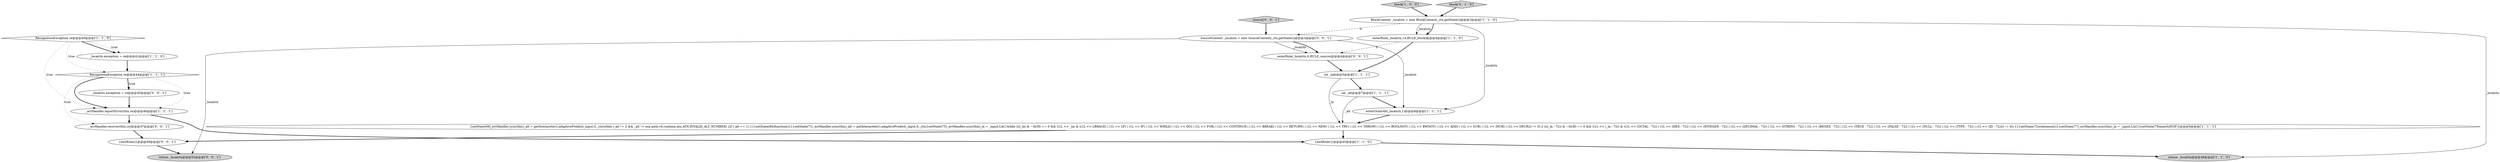 digraph {
18 [style = filled, label = "_errHandler.recover(this,re)@@@47@@@['0', '0', '1']", fillcolor = white, shape = ellipse image = "AAA0AAABBB3BBB"];
15 [style = filled, label = "return _localctx@@@52@@@['0', '0', '1']", fillcolor = lightgray, shape = ellipse image = "AAA0AAABBB3BBB"];
2 [style = filled, label = "int _alt@@@7@@@['1', '1', '1']", fillcolor = white, shape = ellipse image = "AAA0AAABBB1BBB"];
1 [style = filled, label = "_errHandler.reportError(this,re)@@@46@@@['1', '1', '1']", fillcolor = white, shape = ellipse image = "AAA0AAABBB1BBB"];
8 [style = filled, label = "{exitRule()}@@@45@@@['1', '1', '0']", fillcolor = white, shape = ellipse image = "AAA0AAABBB1BBB"];
0 [style = filled, label = "block['1', '0', '0']", fillcolor = lightgray, shape = diamond image = "AAA0AAABBB1BBB"];
17 [style = filled, label = "enterRule(_localctx,0,RULE_source)@@@4@@@['0', '0', '1']", fillcolor = white, shape = ellipse image = "AAA0AAABBB3BBB"];
14 [style = filled, label = "{exitRule()}@@@49@@@['0', '0', '1']", fillcolor = white, shape = ellipse image = "AAA0AAABBB3BBB"];
20 [style = filled, label = "SourceContext _localctx = new SourceContext(_ctx,getState())@@@3@@@['0', '0', '1']", fillcolor = white, shape = ellipse image = "AAA0AAABBB3BBB"];
11 [style = filled, label = "_localctx.exception = re@@@41@@@['1', '1', '0']", fillcolor = white, shape = ellipse image = "AAA0AAABBB1BBB"];
6 [style = filled, label = "enterRule(_localctx,14,RULE_block)@@@4@@@['1', '1', '0']", fillcolor = white, shape = ellipse image = "AAA0AAABBB1BBB"];
12 [style = filled, label = "RecognitionException re@@@40@@@['1', '1', '0']", fillcolor = white, shape = diamond image = "AAA0AAABBB1BBB"];
10 [style = filled, label = "int _la@@@5@@@['1', '1', '1']", fillcolor = white, shape = ellipse image = "AAA0AAABBB1BBB"];
13 [style = filled, label = "block['0', '1', '0']", fillcolor = lightgray, shape = diamond image = "AAA0AAABBB2BBB"];
4 [style = filled, label = "{setState(69)_errHandler.sync(this)_alt = getInterpreter().adaptivePredict(_input,0,_ctx)while (_alt != 2 && _alt != org.antlr.v4.runtime.atn.ATN.INVALID_ALT_NUMBER) {if (_alt == 1) {{{setState(66)function()}}}setState(71)_errHandler.sync(this)_alt = getInterpreter().adaptivePredict(_input,0,_ctx)}setState(75)_errHandler.sync(this)_la = _input.LA(1)while ((((_la) & ~0x3f) == 0 && ((1L << _la) & ((1L << LBRACE) | (1L << LP) | (1L << IF) | (1L << WHILE) | (1L << DO) | (1L << FOR) | (1L << CONTINUE) | (1L << BREAK) | (1L << RETURN) | (1L << NEW) | (1L << TRY) | (1L << THROW) | (1L << BOOLNOT) | (1L << BWNOT) | (1L << ADD) | (1L << SUB) | (1L << INCR) | (1L << DECR))) != 0) || ((((_la - 72)) & ~0x3f) == 0 && ((1L << (_la - 72)) & ((1L << (OCTAL - 72)) | (1L << (HEX - 72)) | (1L << (INTEGER - 72)) | (1L << (DECIMAL - 72)) | (1L << (STRING - 72)) | (1L << (REGEX - 72)) | (1L << (TRUE - 72)) | (1L << (FALSE - 72)) | (1L << (NULL - 72)) | (1L << (TYPE - 72)) | (1L << (ID - 72)))) != 0)) {{{setState(72)statement()}}setState(77)_errHandler.sync(this)_la = _input.LA(1)}setState(78)match(EOF)}@@@9@@@['1', '1', '1']", fillcolor = white, shape = ellipse image = "AAA0AAABBB1BBB"];
16 [style = filled, label = "_localctx.exception = re@@@45@@@['0', '0', '1']", fillcolor = white, shape = ellipse image = "AAA0AAABBB3BBB"];
5 [style = filled, label = "BlockContext _localctx = new BlockContext(_ctx,getState())@@@3@@@['1', '1', '0']", fillcolor = white, shape = ellipse image = "AAA0AAABBB1BBB"];
3 [style = filled, label = "enterOuterAlt(_localctx,1)@@@8@@@['1', '1', '1']", fillcolor = white, shape = ellipse image = "AAA0AAABBB1BBB"];
7 [style = filled, label = "return _localctx@@@48@@@['1', '1', '0']", fillcolor = lightgray, shape = ellipse image = "AAA0AAABBB1BBB"];
9 [style = filled, label = "RecognitionException re@@@44@@@['1', '1', '1']", fillcolor = white, shape = diamond image = "AAA0AAABBB1BBB"];
19 [style = filled, label = "source['0', '0', '1']", fillcolor = lightgray, shape = diamond image = "AAA0AAABBB3BBB"];
5->3 [style = solid, label="_localctx"];
10->2 [style = bold, label=""];
5->7 [style = solid, label="_localctx"];
12->11 [style = dotted, label="true"];
9->16 [style = bold, label=""];
19->20 [style = bold, label=""];
1->8 [style = bold, label=""];
17->10 [style = bold, label=""];
9->1 [style = dotted, label="true"];
11->9 [style = bold, label=""];
1->18 [style = bold, label=""];
6->17 [style = dashed, label="0"];
20->17 [style = solid, label="_localctx"];
4->8 [style = bold, label=""];
10->4 [style = solid, label="_la"];
2->3 [style = bold, label=""];
6->10 [style = bold, label=""];
9->18 [style = dotted, label="true"];
16->1 [style = bold, label=""];
12->9 [style = dotted, label="true"];
5->6 [style = solid, label="_localctx"];
5->20 [style = dashed, label="0"];
9->16 [style = dotted, label="true"];
4->14 [style = bold, label=""];
20->3 [style = solid, label="_localctx"];
20->17 [style = bold, label=""];
8->7 [style = bold, label=""];
12->11 [style = bold, label=""];
2->4 [style = solid, label="_alt"];
20->15 [style = solid, label="_localctx"];
0->5 [style = bold, label=""];
18->14 [style = bold, label=""];
12->1 [style = dotted, label="true"];
14->15 [style = bold, label=""];
9->1 [style = bold, label=""];
3->4 [style = bold, label=""];
13->5 [style = bold, label=""];
5->6 [style = bold, label=""];
}

